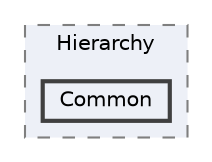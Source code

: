 digraph "C:/Users/むずでょ/Documents/Unity Projects/RMU-1-00-00-Research/Assets/RPGMaker/Codebase/Editor/Hierarchy/Common"
{
 // LATEX_PDF_SIZE
  bgcolor="transparent";
  edge [fontname=Helvetica,fontsize=10,labelfontname=Helvetica,labelfontsize=10];
  node [fontname=Helvetica,fontsize=10,shape=box,height=0.2,width=0.4];
  compound=true
  subgraph clusterdir_81818bd314c7e2bb19fa355dabceff85 {
    graph [ bgcolor="#edf0f7", pencolor="grey50", label="Hierarchy", fontname=Helvetica,fontsize=10 style="filled,dashed", URL="dir_81818bd314c7e2bb19fa355dabceff85.html",tooltip=""]
  dir_b92c4e64d4514b24b2cd65e76248605a [label="Common", fillcolor="#edf0f7", color="grey25", style="filled,bold", URL="dir_b92c4e64d4514b24b2cd65e76248605a.html",tooltip=""];
  }
}
